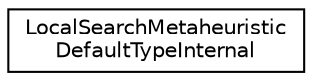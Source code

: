 digraph "Graphical Class Hierarchy"
{
 // LATEX_PDF_SIZE
  edge [fontname="Helvetica",fontsize="10",labelfontname="Helvetica",labelfontsize="10"];
  node [fontname="Helvetica",fontsize="10",shape=record];
  rankdir="LR";
  Node0 [label="LocalSearchMetaheuristic\lDefaultTypeInternal",height=0.2,width=0.4,color="black", fillcolor="white", style="filled",URL="$structoperations__research_1_1_local_search_metaheuristic_default_type_internal.html",tooltip=" "];
}
